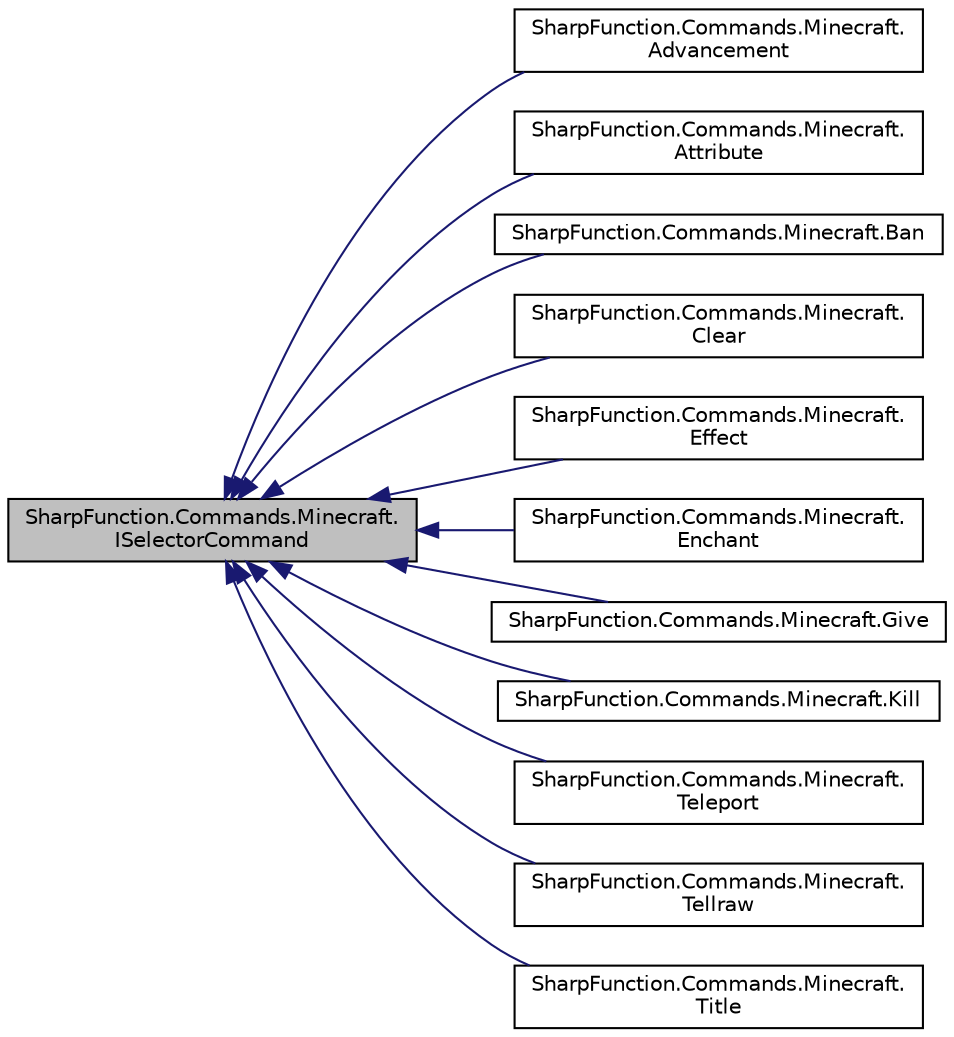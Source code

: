 digraph "SharpFunction.Commands.Minecraft.ISelectorCommand"
{
 // LATEX_PDF_SIZE
  edge [fontname="Helvetica",fontsize="10",labelfontname="Helvetica",labelfontsize="10"];
  node [fontname="Helvetica",fontsize="10",shape=record];
  rankdir="LR";
  Node1 [label="SharpFunction.Commands.Minecraft.\lISelectorCommand",height=0.2,width=0.4,color="black", fillcolor="grey75", style="filled", fontcolor="black",tooltip="Secondary interface for commands that have EntitySelector field"];
  Node1 -> Node2 [dir="back",color="midnightblue",fontsize="10",style="solid",fontname="Helvetica"];
  Node2 [label="SharpFunction.Commands.Minecraft.\lAdvancement",height=0.2,width=0.4,color="black", fillcolor="white", style="filled",URL="$class_sharp_function_1_1_commands_1_1_minecraft_1_1_advancement.html",tooltip="Represents advancement command. Equal to Minecraft's"];
  Node1 -> Node3 [dir="back",color="midnightblue",fontsize="10",style="solid",fontname="Helvetica"];
  Node3 [label="SharpFunction.Commands.Minecraft.\lAttribute",height=0.2,width=0.4,color="black", fillcolor="white", style="filled",URL="$class_sharp_function_1_1_commands_1_1_minecraft_1_1_attribute.html",tooltip="Represents and attribute command. Equal to Minecraft's"];
  Node1 -> Node4 [dir="back",color="midnightblue",fontsize="10",style="solid",fontname="Helvetica"];
  Node4 [label="SharpFunction.Commands.Minecraft.Ban",height=0.2,width=0.4,color="black", fillcolor="white", style="filled",URL="$class_sharp_function_1_1_commands_1_1_minecraft_1_1_ban.html",tooltip="Represents ban command. Equal to Minecraft's"];
  Node1 -> Node5 [dir="back",color="midnightblue",fontsize="10",style="solid",fontname="Helvetica"];
  Node5 [label="SharpFunction.Commands.Minecraft.\lClear",height=0.2,width=0.4,color="black", fillcolor="white", style="filled",URL="$class_sharp_function_1_1_commands_1_1_minecraft_1_1_clear.html",tooltip="Represents clear command. Equal to Minecraft's"];
  Node1 -> Node6 [dir="back",color="midnightblue",fontsize="10",style="solid",fontname="Helvetica"];
  Node6 [label="SharpFunction.Commands.Minecraft.\lEffect",height=0.2,width=0.4,color="black", fillcolor="white", style="filled",URL="$class_sharp_function_1_1_commands_1_1_minecraft_1_1_effect.html",tooltip="Represents effect command. Equal to Minecraft's"];
  Node1 -> Node7 [dir="back",color="midnightblue",fontsize="10",style="solid",fontname="Helvetica"];
  Node7 [label="SharpFunction.Commands.Minecraft.\lEnchant",height=0.2,width=0.4,color="black", fillcolor="white", style="filled",URL="$class_sharp_function_1_1_commands_1_1_minecraft_1_1_enchant.html",tooltip="Represents /enchant command. Equal to Minecraft's"];
  Node1 -> Node8 [dir="back",color="midnightblue",fontsize="10",style="solid",fontname="Helvetica"];
  Node8 [label="SharpFunction.Commands.Minecraft.Give",height=0.2,width=0.4,color="black", fillcolor="white", style="filled",URL="$class_sharp_function_1_1_commands_1_1_minecraft_1_1_give.html",tooltip="Represents Give command. Equal to Minecraft's"];
  Node1 -> Node9 [dir="back",color="midnightblue",fontsize="10",style="solid",fontname="Helvetica"];
  Node9 [label="SharpFunction.Commands.Minecraft.Kill",height=0.2,width=0.4,color="black", fillcolor="white", style="filled",URL="$class_sharp_function_1_1_commands_1_1_minecraft_1_1_kill.html",tooltip="Represents kill command. Equal to Minecraft's"];
  Node1 -> Node10 [dir="back",color="midnightblue",fontsize="10",style="solid",fontname="Helvetica"];
  Node10 [label="SharpFunction.Commands.Minecraft.\lTeleport",height=0.2,width=0.4,color="black", fillcolor="white", style="filled",URL="$class_sharp_function_1_1_commands_1_1_minecraft_1_1_teleport.html",tooltip="Represents a Teleport command. Equal to Minecraft's"];
  Node1 -> Node11 [dir="back",color="midnightblue",fontsize="10",style="solid",fontname="Helvetica"];
  Node11 [label="SharpFunction.Commands.Minecraft.\lTellraw",height=0.2,width=0.4,color="black", fillcolor="white", style="filled",URL="$class_sharp_function_1_1_commands_1_1_minecraft_1_1_tellraw.html",tooltip="Represents tellraw command. Equal to Minecraft's"];
  Node1 -> Node12 [dir="back",color="midnightblue",fontsize="10",style="solid",fontname="Helvetica"];
  Node12 [label="SharpFunction.Commands.Minecraft.\lTitle",height=0.2,width=0.4,color="black", fillcolor="white", style="filled",URL="$class_sharp_function_1_1_commands_1_1_minecraft_1_1_title.html",tooltip="Represents Title command. Equal to Minecraft's"];
}
